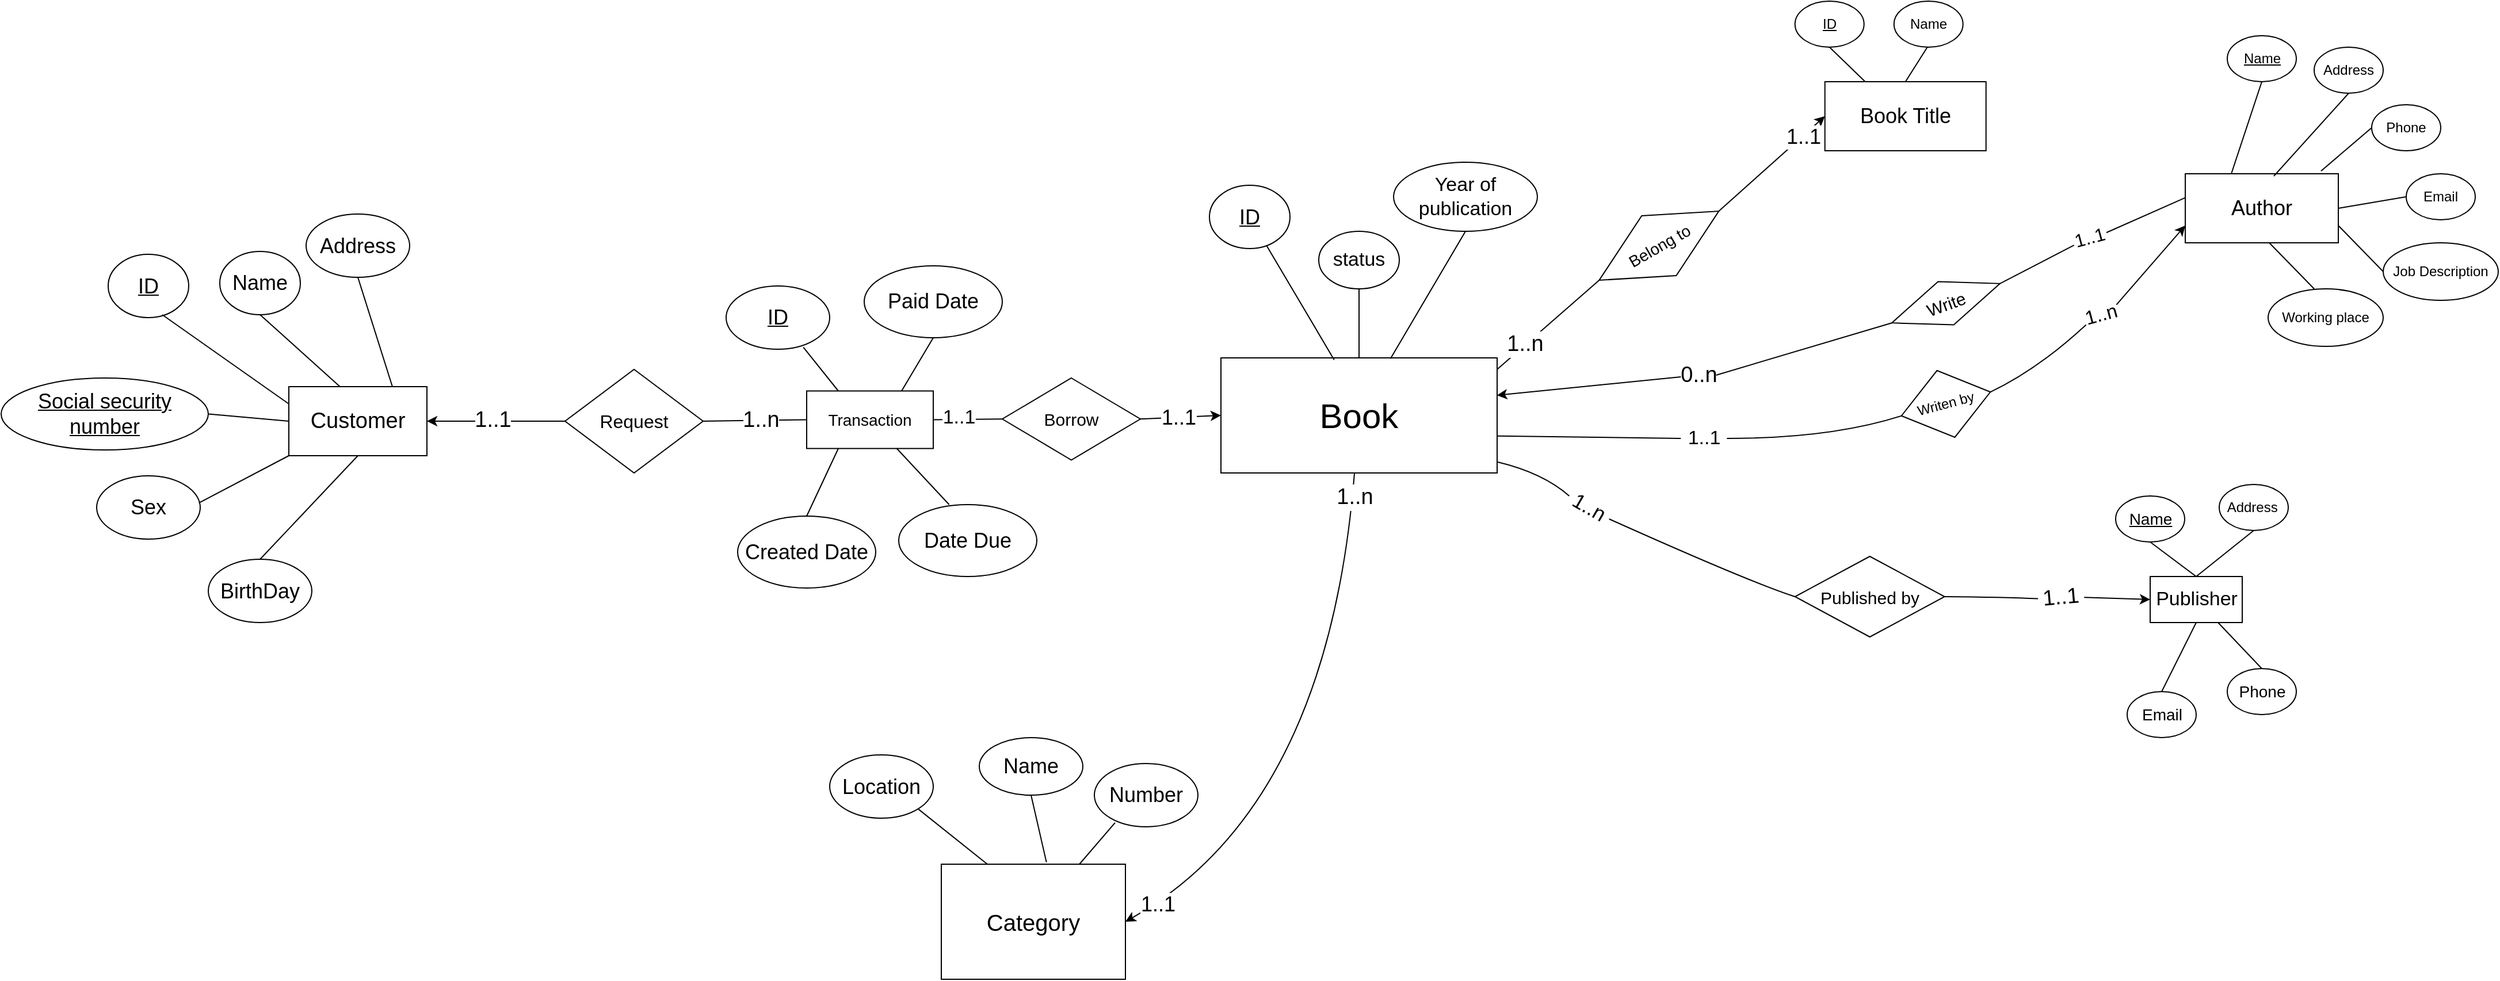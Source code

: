 <mxfile version="14.1.9" type="device"><diagram id="C5RBs43oDa-KdzZeNtuy" name="Page-1"><mxGraphModel dx="4108" dy="1594" grid="1" gridSize="10" guides="1" tooltips="1" connect="1" arrows="1" fold="1" page="1" pageScale="1" pageWidth="827" pageHeight="1169" math="0" shadow="0"><root><mxCell id="WIyWlLk6GJQsqaUBKTNV-0"/><mxCell id="WIyWlLk6GJQsqaUBKTNV-1" parent="WIyWlLk6GJQsqaUBKTNV-0"/><mxCell id="HfbuKnK2smlWIwsCE7_M-241" style="edgeStyle=none;curved=1;orthogonalLoop=1;jettySize=auto;html=1;entryX=1;entryY=0.5;entryDx=0;entryDy=0;strokeColor=#000000;strokeWidth=1;" edge="1" parent="WIyWlLk6GJQsqaUBKTNV-1" source="HfbuKnK2smlWIwsCE7_M-0" target="HfbuKnK2smlWIwsCE7_M-230"><mxGeometry relative="1" as="geometry"><Array as="points"><mxPoint x="43" y="830"/></Array></mxGeometry></mxCell><mxCell id="HfbuKnK2smlWIwsCE7_M-242" value="&lt;font style=&quot;font-size: 19px&quot;&gt;1..n&lt;/font&gt;" style="edgeLabel;html=1;align=center;verticalAlign=middle;resizable=0;points=[];" vertex="1" connectable="0" parent="HfbuKnK2smlWIwsCE7_M-241"><mxGeometry x="-0.916" y="1" relative="1" as="geometry"><mxPoint as="offset"/></mxGeometry></mxCell><mxCell id="HfbuKnK2smlWIwsCE7_M-244" value="&lt;font style=&quot;font-size: 18px&quot;&gt;1..1&lt;/font&gt;" style="edgeLabel;html=1;align=center;verticalAlign=middle;resizable=0;points=[];" vertex="1" connectable="0" parent="HfbuKnK2smlWIwsCE7_M-241"><mxGeometry x="0.871" y="1" relative="1" as="geometry"><mxPoint as="offset"/></mxGeometry></mxCell><mxCell id="HfbuKnK2smlWIwsCE7_M-0" value="&lt;font style=&quot;font-size: 30px&quot;&gt;Book&lt;/font&gt;" style="rounded=0;whiteSpace=wrap;html=1;" vertex="1" parent="WIyWlLk6GJQsqaUBKTNV-1"><mxGeometry x="-50" y="440" width="240" height="100" as="geometry"/></mxCell><mxCell id="HfbuKnK2smlWIwsCE7_M-1" value="&lt;u&gt;&lt;font style=&quot;font-size: 18px&quot;&gt;ID&lt;/font&gt;&lt;/u&gt;" style="ellipse;whiteSpace=wrap;html=1;" vertex="1" parent="WIyWlLk6GJQsqaUBKTNV-1"><mxGeometry x="-60" y="290" width="70" height="55" as="geometry"/></mxCell><mxCell id="HfbuKnK2smlWIwsCE7_M-2" value="&lt;font style=&quot;font-size: 17px&quot;&gt;status&lt;/font&gt;" style="ellipse;whiteSpace=wrap;html=1;" vertex="1" parent="WIyWlLk6GJQsqaUBKTNV-1"><mxGeometry x="35" y="330" width="70" height="50" as="geometry"/></mxCell><mxCell id="HfbuKnK2smlWIwsCE7_M-3" value="&lt;font style=&quot;font-size: 17px&quot;&gt;Year of publication&lt;/font&gt;" style="ellipse;whiteSpace=wrap;html=1;" vertex="1" parent="WIyWlLk6GJQsqaUBKTNV-1"><mxGeometry x="100" y="270" width="125" height="60" as="geometry"/></mxCell><mxCell id="HfbuKnK2smlWIwsCE7_M-8" value="" style="endArrow=none;html=1;strokeColor=#000000;entryX=0.5;entryY=1;entryDx=0;entryDy=0;exitX=0.5;exitY=0;exitDx=0;exitDy=0;" edge="1" parent="WIyWlLk6GJQsqaUBKTNV-1" source="HfbuKnK2smlWIwsCE7_M-0" target="HfbuKnK2smlWIwsCE7_M-2"><mxGeometry width="50" height="50" relative="1" as="geometry"><mxPoint x="320" y="330" as="sourcePoint"/><mxPoint x="370" y="280" as="targetPoint"/></mxGeometry></mxCell><mxCell id="HfbuKnK2smlWIwsCE7_M-10" value="" style="endArrow=none;html=1;strokeColor=#000000;entryX=0.5;entryY=1;entryDx=0;entryDy=0;exitX=0.614;exitY=0.006;exitDx=0;exitDy=0;exitPerimeter=0;" edge="1" parent="WIyWlLk6GJQsqaUBKTNV-1" source="HfbuKnK2smlWIwsCE7_M-0" target="HfbuKnK2smlWIwsCE7_M-3"><mxGeometry width="50" height="50" relative="1" as="geometry"><mxPoint x="350" y="340" as="sourcePoint"/><mxPoint x="400.0" y="300" as="targetPoint"/></mxGeometry></mxCell><mxCell id="HfbuKnK2smlWIwsCE7_M-11" value="&lt;font style=&quot;font-size: 18px&quot;&gt;Author&lt;/font&gt;" style="rounded=0;whiteSpace=wrap;html=1;" vertex="1" parent="WIyWlLk6GJQsqaUBKTNV-1"><mxGeometry x="788" y="280" width="133" height="60" as="geometry"/></mxCell><mxCell id="HfbuKnK2smlWIwsCE7_M-12" value="&lt;font style=&quot;font-size: 17px&quot;&gt;Publisher&lt;/font&gt;" style="rounded=0;whiteSpace=wrap;html=1;" vertex="1" parent="WIyWlLk6GJQsqaUBKTNV-1"><mxGeometry x="757.5" y="630" width="80" height="40" as="geometry"/></mxCell><mxCell id="HfbuKnK2smlWIwsCE7_M-14" value="&lt;u&gt;Name&lt;/u&gt;" style="ellipse;whiteSpace=wrap;html=1;" vertex="1" parent="WIyWlLk6GJQsqaUBKTNV-1"><mxGeometry x="824.5" y="160" width="60" height="40" as="geometry"/></mxCell><mxCell id="HfbuKnK2smlWIwsCE7_M-17" value="" style="endArrow=none;html=1;strokeColor=#000000;entryX=0.5;entryY=1;entryDx=0;entryDy=0;" edge="1" parent="WIyWlLk6GJQsqaUBKTNV-1" target="HfbuKnK2smlWIwsCE7_M-14"><mxGeometry width="50" height="50" relative="1" as="geometry"><mxPoint x="828" y="280" as="sourcePoint"/><mxPoint x="878" y="230" as="targetPoint"/></mxGeometry></mxCell><mxCell id="HfbuKnK2smlWIwsCE7_M-18" value="" style="endArrow=none;html=1;strokeColor=#000000;entryX=0.5;entryY=1;entryDx=0;entryDy=0;exitX=0.579;exitY=0.033;exitDx=0;exitDy=0;exitPerimeter=0;" edge="1" parent="WIyWlLk6GJQsqaUBKTNV-1" source="HfbuKnK2smlWIwsCE7_M-11" target="HfbuKnK2smlWIwsCE7_M-146"><mxGeometry width="50" height="50" relative="1" as="geometry"><mxPoint x="828" y="280" as="sourcePoint"/><mxPoint x="891" y="230" as="targetPoint"/></mxGeometry></mxCell><mxCell id="HfbuKnK2smlWIwsCE7_M-25" value="Writen by" style="rhombus;whiteSpace=wrap;html=1;rotation=-15;" vertex="1" parent="WIyWlLk6GJQsqaUBKTNV-1"><mxGeometry x="540" y="450" width="80" height="60" as="geometry"/></mxCell><mxCell id="HfbuKnK2smlWIwsCE7_M-28" value="" style="endArrow=none;html=1;strokeColor=#000000;entryX=0;entryY=0.5;entryDx=0;entryDy=0;curved=1;exitX=1;exitY=0.5;exitDx=0;exitDy=0;" edge="1" parent="WIyWlLk6GJQsqaUBKTNV-1" source="HfbuKnK2smlWIwsCE7_M-23" target="HfbuKnK2smlWIwsCE7_M-25"><mxGeometry width="50" height="50" relative="1" as="geometry"><mxPoint x="420" y="555" as="sourcePoint"/><mxPoint x="550" y="510" as="targetPoint"/><Array as="points"><mxPoint x="480" y="510"/></Array></mxGeometry></mxCell><mxCell id="HfbuKnK2smlWIwsCE7_M-30" value="&lt;font style=&quot;font-size: 15px&quot;&gt;Published by&lt;/font&gt;" style="rhombus;whiteSpace=wrap;html=1;" vertex="1" parent="WIyWlLk6GJQsqaUBKTNV-1"><mxGeometry x="448.85" y="612.5" width="130" height="70" as="geometry"/></mxCell><mxCell id="HfbuKnK2smlWIwsCE7_M-33" value="" style="endArrow=none;html=1;strokeColor=#000000;entryX=0;entryY=0.5;entryDx=0;entryDy=0;curved=1;exitX=1;exitY=0.5;exitDx=0;exitDy=0;" edge="1" parent="WIyWlLk6GJQsqaUBKTNV-1" source="HfbuKnK2smlWIwsCE7_M-34" target="HfbuKnK2smlWIwsCE7_M-30"><mxGeometry width="50" height="50" relative="1" as="geometry"><mxPoint x="430" y="598.2" as="sourcePoint"/><mxPoint x="510" y="593.2" as="targetPoint"/><Array as="points"><mxPoint x="410" y="635"/></Array></mxGeometry></mxCell><mxCell id="HfbuKnK2smlWIwsCE7_M-36" value="&lt;font style=&quot;font-size: 18px&quot;&gt;Book Title&lt;/font&gt;" style="rounded=0;whiteSpace=wrap;html=1;" vertex="1" parent="WIyWlLk6GJQsqaUBKTNV-1"><mxGeometry x="474.85" y="200" width="140" height="60" as="geometry"/></mxCell><mxCell id="HfbuKnK2smlWIwsCE7_M-37" value="&lt;u&gt;&lt;font style=&quot;font-size: 14px&quot;&gt;Name&lt;/font&gt;&lt;/u&gt;" style="ellipse;whiteSpace=wrap;html=1;" vertex="1" parent="WIyWlLk6GJQsqaUBKTNV-1"><mxGeometry x="727.5" y="560" width="60" height="40" as="geometry"/></mxCell><mxCell id="HfbuKnK2smlWIwsCE7_M-38" value="Address&amp;nbsp;" style="ellipse;whiteSpace=wrap;html=1;" vertex="1" parent="WIyWlLk6GJQsqaUBKTNV-1"><mxGeometry x="817.5" y="550" width="60" height="40" as="geometry"/></mxCell><mxCell id="HfbuKnK2smlWIwsCE7_M-39" value="&lt;font style=&quot;font-size: 14px&quot;&gt;Email&lt;/font&gt;" style="ellipse;whiteSpace=wrap;html=1;" vertex="1" parent="WIyWlLk6GJQsqaUBKTNV-1"><mxGeometry x="737.5" y="730" width="60" height="40" as="geometry"/></mxCell><mxCell id="HfbuKnK2smlWIwsCE7_M-40" value="&lt;font style=&quot;font-size: 14px&quot;&gt;Phone&lt;/font&gt;" style="ellipse;whiteSpace=wrap;html=1;" vertex="1" parent="WIyWlLk6GJQsqaUBKTNV-1"><mxGeometry x="824.5" y="710" width="60" height="40" as="geometry"/></mxCell><mxCell id="HfbuKnK2smlWIwsCE7_M-41" value="" style="endArrow=none;html=1;strokeColor=#000000;exitX=0.5;exitY=0;exitDx=0;exitDy=0;entryX=0.5;entryY=1;entryDx=0;entryDy=0;" edge="1" parent="WIyWlLk6GJQsqaUBKTNV-1" source="HfbuKnK2smlWIwsCE7_M-12" target="HfbuKnK2smlWIwsCE7_M-37"><mxGeometry width="50" height="50" relative="1" as="geometry"><mxPoint x="657.5" y="650" as="sourcePoint"/><mxPoint x="707.5" y="600" as="targetPoint"/></mxGeometry></mxCell><mxCell id="HfbuKnK2smlWIwsCE7_M-42" value="" style="endArrow=none;html=1;strokeColor=#000000;exitX=0.5;exitY=0;exitDx=0;exitDy=0;entryX=0.5;entryY=1;entryDx=0;entryDy=0;" edge="1" parent="WIyWlLk6GJQsqaUBKTNV-1" source="HfbuKnK2smlWIwsCE7_M-12" target="HfbuKnK2smlWIwsCE7_M-38"><mxGeometry width="50" height="50" relative="1" as="geometry"><mxPoint x="767.5" y="620" as="sourcePoint"/><mxPoint x="787.5" y="590" as="targetPoint"/></mxGeometry></mxCell><mxCell id="HfbuKnK2smlWIwsCE7_M-43" value="" style="endArrow=none;html=1;strokeColor=#000000;exitX=0.5;exitY=1;exitDx=0;exitDy=0;entryX=0.5;entryY=0;entryDx=0;entryDy=0;" edge="1" parent="WIyWlLk6GJQsqaUBKTNV-1" source="HfbuKnK2smlWIwsCE7_M-12" target="HfbuKnK2smlWIwsCE7_M-39"><mxGeometry width="50" height="50" relative="1" as="geometry"><mxPoint x="767.5" y="715" as="sourcePoint"/><mxPoint x="707.5" y="690" as="targetPoint"/></mxGeometry></mxCell><mxCell id="HfbuKnK2smlWIwsCE7_M-44" value="" style="endArrow=none;html=1;strokeColor=#000000;entryX=0.5;entryY=0;entryDx=0;entryDy=0;" edge="1" parent="WIyWlLk6GJQsqaUBKTNV-1" source="HfbuKnK2smlWIwsCE7_M-12" target="HfbuKnK2smlWIwsCE7_M-40"><mxGeometry width="50" height="50" relative="1" as="geometry"><mxPoint x="777.5" y="675" as="sourcePoint"/><mxPoint x="717.5" y="700" as="targetPoint"/></mxGeometry></mxCell><mxCell id="HfbuKnK2smlWIwsCE7_M-45" value="&lt;font style=&quot;font-size: 15px&quot;&gt;Write&lt;/font&gt;" style="rhombus;whiteSpace=wrap;html=1;rotation=-20;" vertex="1" parent="WIyWlLk6GJQsqaUBKTNV-1"><mxGeometry x="530" y="372.5" width="100" height="40" as="geometry"/></mxCell><mxCell id="HfbuKnK2smlWIwsCE7_M-23" value="&lt;font style=&quot;font-size: 17px&quot;&gt;1..1&lt;/font&gt;" style="text;html=1;strokeColor=none;fillColor=none;align=center;verticalAlign=middle;whiteSpace=wrap;rounded=0;" vertex="1" parent="WIyWlLk6GJQsqaUBKTNV-1"><mxGeometry x="349.67" y="500" width="40" height="20" as="geometry"/></mxCell><mxCell id="HfbuKnK2smlWIwsCE7_M-195" style="edgeStyle=none;rounded=0;orthogonalLoop=1;jettySize=auto;html=1;exitX=1;exitY=0.25;exitDx=0;exitDy=0;entryX=0;entryY=0.75;entryDx=0;entryDy=0;strokeColor=#000000;strokeWidth=1;" edge="1" parent="WIyWlLk6GJQsqaUBKTNV-1" source="HfbuKnK2smlWIwsCE7_M-21" target="HfbuKnK2smlWIwsCE7_M-11"><mxGeometry relative="1" as="geometry"/></mxCell><mxCell id="HfbuKnK2smlWIwsCE7_M-21" value="&lt;font style=&quot;font-size: 17px&quot;&gt;1..n&lt;/font&gt;" style="text;html=1;strokeColor=none;fillColor=none;align=center;verticalAlign=middle;whiteSpace=wrap;rounded=0;rotation=-15;" vertex="1" parent="WIyWlLk6GJQsqaUBKTNV-1"><mxGeometry x="700" y="392.5" width="30" height="20" as="geometry"/></mxCell><mxCell id="HfbuKnK2smlWIwsCE7_M-54" value="" style="endArrow=none;html=1;strokeColor=#000000;entryX=0;entryY=0.75;entryDx=0;entryDy=0;curved=1;exitX=1;exitY=0.5;exitDx=0;exitDy=0;" edge="1" parent="WIyWlLk6GJQsqaUBKTNV-1" source="HfbuKnK2smlWIwsCE7_M-25" target="HfbuKnK2smlWIwsCE7_M-21"><mxGeometry width="50" height="50" relative="1" as="geometry"><mxPoint x="630" y="450" as="sourcePoint"/><mxPoint x="717" y="370" as="targetPoint"/><Array as="points"><mxPoint x="660" y="450"/></Array></mxGeometry></mxCell><mxCell id="HfbuKnK2smlWIwsCE7_M-194" style="edgeStyle=none;rounded=0;orthogonalLoop=1;jettySize=auto;html=1;entryX=0.999;entryY=0.325;entryDx=0;entryDy=0;entryPerimeter=0;strokeColor=#000000;strokeWidth=1;" edge="1" parent="WIyWlLk6GJQsqaUBKTNV-1" source="HfbuKnK2smlWIwsCE7_M-48" target="HfbuKnK2smlWIwsCE7_M-0"><mxGeometry relative="1" as="geometry"/></mxCell><mxCell id="HfbuKnK2smlWIwsCE7_M-48" value="&lt;font style=&quot;font-size: 19px&quot;&gt;0..n&lt;/font&gt;" style="text;html=1;strokeColor=none;fillColor=none;align=center;verticalAlign=middle;whiteSpace=wrap;rounded=0;rotation=0;" vertex="1" parent="WIyWlLk6GJQsqaUBKTNV-1"><mxGeometry x="349.67" y="450" width="30.67" height="10" as="geometry"/></mxCell><mxCell id="HfbuKnK2smlWIwsCE7_M-57" value="" style="endArrow=none;html=1;strokeColor=#000000;entryX=0;entryY=0.5;entryDx=0;entryDy=0;curved=1;exitX=1;exitY=0.5;exitDx=0;exitDy=0;" edge="1" parent="WIyWlLk6GJQsqaUBKTNV-1" source="HfbuKnK2smlWIwsCE7_M-48" target="HfbuKnK2smlWIwsCE7_M-45"><mxGeometry width="50" height="50" relative="1" as="geometry"><mxPoint x="350" y="460" as="sourcePoint"/><mxPoint x="529.96" y="420" as="targetPoint"/><Array as="points"/></mxGeometry></mxCell><mxCell id="HfbuKnK2smlWIwsCE7_M-34" value="&lt;font style=&quot;font-size: 18px&quot;&gt;1..n&lt;/font&gt;" style="text;html=1;strokeColor=none;fillColor=none;align=center;verticalAlign=middle;whiteSpace=wrap;rounded=0;rotation=30;" vertex="1" parent="WIyWlLk6GJQsqaUBKTNV-1"><mxGeometry x="250" y="560" width="40" height="20" as="geometry"/></mxCell><mxCell id="HfbuKnK2smlWIwsCE7_M-58" value="" style="endArrow=none;html=1;strokeColor=#000000;entryX=0;entryY=0.5;entryDx=0;entryDy=0;curved=1;exitX=1.002;exitY=0.905;exitDx=0;exitDy=0;exitPerimeter=0;" edge="1" parent="WIyWlLk6GJQsqaUBKTNV-1" source="HfbuKnK2smlWIwsCE7_M-0" target="HfbuKnK2smlWIwsCE7_M-34"><mxGeometry width="50" height="50" relative="1" as="geometry"><mxPoint x="310" y="410" as="sourcePoint"/><mxPoint x="550" y="435" as="targetPoint"/><Array as="points"><mxPoint x="230" y="540"/></Array></mxGeometry></mxCell><mxCell id="HfbuKnK2smlWIwsCE7_M-62" value="&lt;u&gt;ID&lt;/u&gt;" style="ellipse;whiteSpace=wrap;html=1;" vertex="1" parent="WIyWlLk6GJQsqaUBKTNV-1"><mxGeometry x="448.85" y="130" width="60" height="40" as="geometry"/></mxCell><mxCell id="HfbuKnK2smlWIwsCE7_M-63" value="" style="endArrow=none;html=1;strokeColor=#000000;entryX=0.5;entryY=1;entryDx=0;entryDy=0;exitX=0.25;exitY=0;exitDx=0;exitDy=0;" edge="1" parent="WIyWlLk6GJQsqaUBKTNV-1" source="HfbuKnK2smlWIwsCE7_M-36" target="HfbuKnK2smlWIwsCE7_M-62"><mxGeometry width="50" height="50" relative="1" as="geometry"><mxPoint x="511.85" y="201" as="sourcePoint"/><mxPoint x="504.85" y="220" as="targetPoint"/></mxGeometry></mxCell><mxCell id="HfbuKnK2smlWIwsCE7_M-64" value="Name" style="ellipse;whiteSpace=wrap;html=1;" vertex="1" parent="WIyWlLk6GJQsqaUBKTNV-1"><mxGeometry x="534.85" y="130" width="60" height="40" as="geometry"/></mxCell><mxCell id="HfbuKnK2smlWIwsCE7_M-65" value="" style="endArrow=none;html=1;strokeColor=#000000;entryX=0.5;entryY=1;entryDx=0;entryDy=0;exitX=0.5;exitY=0;exitDx=0;exitDy=0;" edge="1" parent="WIyWlLk6GJQsqaUBKTNV-1" source="HfbuKnK2smlWIwsCE7_M-36"><mxGeometry width="50" height="50" relative="1" as="geometry"><mxPoint x="584.85" y="200" as="sourcePoint"/><mxPoint x="563.85" y="170" as="targetPoint"/></mxGeometry></mxCell><mxCell id="HfbuKnK2smlWIwsCE7_M-110" value="" style="endArrow=none;html=1;strokeColor=#000000;exitX=0.41;exitY=0.017;exitDx=0;exitDy=0;exitPerimeter=0;" edge="1" parent="WIyWlLk6GJQsqaUBKTNV-1" source="HfbuKnK2smlWIwsCE7_M-0" target="HfbuKnK2smlWIwsCE7_M-1"><mxGeometry width="50" height="50" relative="1" as="geometry"><mxPoint x="-20" y="440" as="sourcePoint"/><mxPoint x="-125" y="400" as="targetPoint"/></mxGeometry></mxCell><mxCell id="HfbuKnK2smlWIwsCE7_M-123" style="rounded=1;orthogonalLoop=1;jettySize=auto;html=1;entryX=0;entryY=0.5;entryDx=0;entryDy=0;strokeColor=#000000;" edge="1" parent="WIyWlLk6GJQsqaUBKTNV-1" source="HfbuKnK2smlWIwsCE7_M-35" target="HfbuKnK2smlWIwsCE7_M-12"><mxGeometry relative="1" as="geometry"/></mxCell><mxCell id="HfbuKnK2smlWIwsCE7_M-35" value="&lt;font style=&quot;font-size: 19px&quot;&gt;1..1&lt;/font&gt;" style="text;html=1;strokeColor=none;fillColor=none;align=center;verticalAlign=middle;whiteSpace=wrap;rounded=0;rotation=-5;" vertex="1" parent="WIyWlLk6GJQsqaUBKTNV-1"><mxGeometry x="660" y="637.5" width="40" height="20" as="geometry"/></mxCell><mxCell id="HfbuKnK2smlWIwsCE7_M-111" value="" style="endArrow=none;html=1;strokeColor=#000000;entryX=0;entryY=0.5;entryDx=0;entryDy=0;curved=1;exitX=1;exitY=0.5;exitDx=0;exitDy=0;" edge="1" parent="WIyWlLk6GJQsqaUBKTNV-1" source="HfbuKnK2smlWIwsCE7_M-30" target="HfbuKnK2smlWIwsCE7_M-35"><mxGeometry width="50" height="50" relative="1" as="geometry"><mxPoint x="580" y="650" as="sourcePoint"/><mxPoint x="717" y="595" as="targetPoint"/><Array as="points"><mxPoint x="630" y="648"/></Array></mxGeometry></mxCell><mxCell id="HfbuKnK2smlWIwsCE7_M-47" value="&lt;font style=&quot;font-size: 16px&quot;&gt;1..1&lt;/font&gt;" style="text;html=1;strokeColor=none;fillColor=none;align=center;verticalAlign=middle;whiteSpace=wrap;rounded=0;rotation=-15;" vertex="1" parent="WIyWlLk6GJQsqaUBKTNV-1"><mxGeometry x="690" y="325" width="30" height="20" as="geometry"/></mxCell><mxCell id="HfbuKnK2smlWIwsCE7_M-118" value="" style="endArrow=none;html=1;strokeColor=#000000;curved=1;exitX=1;exitY=0.5;exitDx=0;exitDy=0;" edge="1" parent="WIyWlLk6GJQsqaUBKTNV-1" source="HfbuKnK2smlWIwsCE7_M-45" target="HfbuKnK2smlWIwsCE7_M-47"><mxGeometry width="50" height="50" relative="1" as="geometry"><mxPoint x="620" y="380" as="sourcePoint"/><mxPoint x="710" y="370" as="targetPoint"/><Array as="points"/></mxGeometry></mxCell><mxCell id="HfbuKnK2smlWIwsCE7_M-143" style="edgeStyle=none;rounded=0;orthogonalLoop=1;jettySize=auto;html=1;entryX=0;entryY=0.5;entryDx=0;entryDy=0;strokeColor=#000000;strokeWidth=1;exitX=1;exitY=0.5;exitDx=0;exitDy=0;" edge="1" parent="WIyWlLk6GJQsqaUBKTNV-1" source="HfbuKnK2smlWIwsCE7_M-137" target="HfbuKnK2smlWIwsCE7_M-36"><mxGeometry relative="1" as="geometry"/></mxCell><mxCell id="HfbuKnK2smlWIwsCE7_M-144" value="&lt;font style=&quot;font-size: 18px&quot;&gt;1..1&lt;/font&gt;" style="edgeLabel;html=1;align=center;verticalAlign=middle;resizable=0;points=[];" vertex="1" connectable="0" parent="HfbuKnK2smlWIwsCE7_M-143"><mxGeometry x="0.572" relative="1" as="geometry"><mxPoint as="offset"/></mxGeometry></mxCell><mxCell id="HfbuKnK2smlWIwsCE7_M-137" value="&lt;font style=&quot;font-size: 14px&quot;&gt;Belong to&lt;/font&gt;" style="rhombus;whiteSpace=wrap;html=1;strokeWidth=1;rotation=-30;" vertex="1" parent="WIyWlLk6GJQsqaUBKTNV-1"><mxGeometry x="270.67" y="312.5" width="120" height="60" as="geometry"/></mxCell><mxCell id="HfbuKnK2smlWIwsCE7_M-141" value="" style="endArrow=none;html=1;strokeColor=#000000;strokeWidth=1;entryX=0;entryY=0.5;entryDx=0;entryDy=0;" edge="1" parent="WIyWlLk6GJQsqaUBKTNV-1" target="HfbuKnK2smlWIwsCE7_M-137"><mxGeometry width="50" height="50" relative="1" as="geometry"><mxPoint x="190" y="450" as="sourcePoint"/><mxPoint x="240" y="400" as="targetPoint"/></mxGeometry></mxCell><mxCell id="HfbuKnK2smlWIwsCE7_M-145" value="&lt;font style=&quot;font-size: 19px&quot;&gt;1..n&lt;/font&gt;" style="edgeLabel;html=1;align=center;verticalAlign=middle;resizable=0;points=[];" vertex="1" connectable="0" parent="HfbuKnK2smlWIwsCE7_M-141"><mxGeometry x="-0.455" y="1" relative="1" as="geometry"><mxPoint as="offset"/></mxGeometry></mxCell><mxCell id="HfbuKnK2smlWIwsCE7_M-146" value="Address" style="ellipse;whiteSpace=wrap;html=1;" vertex="1" parent="WIyWlLk6GJQsqaUBKTNV-1"><mxGeometry x="900" y="170" width="60" height="40" as="geometry"/></mxCell><mxCell id="HfbuKnK2smlWIwsCE7_M-147" value="Phone" style="ellipse;whiteSpace=wrap;html=1;" vertex="1" parent="WIyWlLk6GJQsqaUBKTNV-1"><mxGeometry x="950" y="220" width="60" height="40" as="geometry"/></mxCell><mxCell id="HfbuKnK2smlWIwsCE7_M-150" value="Email" style="ellipse;whiteSpace=wrap;html=1;" vertex="1" parent="WIyWlLk6GJQsqaUBKTNV-1"><mxGeometry x="980" y="280" width="60" height="40" as="geometry"/></mxCell><mxCell id="HfbuKnK2smlWIwsCE7_M-151" value="Job Description" style="ellipse;whiteSpace=wrap;html=1;" vertex="1" parent="WIyWlLk6GJQsqaUBKTNV-1"><mxGeometry x="960" y="340" width="100" height="50" as="geometry"/></mxCell><mxCell id="HfbuKnK2smlWIwsCE7_M-152" value="Working place" style="ellipse;whiteSpace=wrap;html=1;" vertex="1" parent="WIyWlLk6GJQsqaUBKTNV-1"><mxGeometry x="860" y="380" width="100" height="50" as="geometry"/></mxCell><mxCell id="HfbuKnK2smlWIwsCE7_M-153" value="" style="endArrow=none;html=1;strokeColor=#000000;entryX=0;entryY=0.5;entryDx=0;entryDy=0;exitX=0.887;exitY=-0.04;exitDx=0;exitDy=0;exitPerimeter=0;" edge="1" parent="WIyWlLk6GJQsqaUBKTNV-1" source="HfbuKnK2smlWIwsCE7_M-11" target="HfbuKnK2smlWIwsCE7_M-147"><mxGeometry width="50" height="50" relative="1" as="geometry"><mxPoint x="895.007" y="285" as="sourcePoint"/><mxPoint x="941" y="243.02" as="targetPoint"/></mxGeometry></mxCell><mxCell id="HfbuKnK2smlWIwsCE7_M-157" value="" style="endArrow=none;html=1;strokeColor=#000000;entryX=0;entryY=0.5;entryDx=0;entryDy=0;exitX=1;exitY=0.5;exitDx=0;exitDy=0;" edge="1" parent="WIyWlLk6GJQsqaUBKTNV-1" source="HfbuKnK2smlWIwsCE7_M-11" target="HfbuKnK2smlWIwsCE7_M-150"><mxGeometry width="50" height="50" relative="1" as="geometry"><mxPoint x="915.971" y="287.6" as="sourcePoint"/><mxPoint x="960" y="250" as="targetPoint"/></mxGeometry></mxCell><mxCell id="HfbuKnK2smlWIwsCE7_M-158" value="" style="endArrow=none;html=1;strokeColor=#000000;entryX=0;entryY=0.5;entryDx=0;entryDy=0;exitX=1;exitY=0.75;exitDx=0;exitDy=0;" edge="1" parent="WIyWlLk6GJQsqaUBKTNV-1" source="HfbuKnK2smlWIwsCE7_M-11" target="HfbuKnK2smlWIwsCE7_M-151"><mxGeometry width="50" height="50" relative="1" as="geometry"><mxPoint x="931" y="320" as="sourcePoint"/><mxPoint x="990" y="310" as="targetPoint"/></mxGeometry></mxCell><mxCell id="HfbuKnK2smlWIwsCE7_M-159" value="" style="endArrow=none;html=1;strokeColor=#000000;entryX=0;entryY=0.5;entryDx=0;entryDy=0;exitX=1;exitY=0.75;exitDx=0;exitDy=0;" edge="1" parent="WIyWlLk6GJQsqaUBKTNV-1"><mxGeometry width="50" height="50" relative="1" as="geometry"><mxPoint x="861" y="340" as="sourcePoint"/><mxPoint x="900" y="380" as="targetPoint"/></mxGeometry></mxCell><mxCell id="HfbuKnK2smlWIwsCE7_M-161" value="&lt;font style=&quot;font-size: 19px&quot;&gt;Customer&lt;/font&gt;" style="rounded=0;whiteSpace=wrap;html=1;strokeWidth=1;" vertex="1" parent="WIyWlLk6GJQsqaUBKTNV-1"><mxGeometry x="-860" y="465" width="120" height="60" as="geometry"/></mxCell><mxCell id="HfbuKnK2smlWIwsCE7_M-162" value="&lt;u&gt;&lt;font style=&quot;font-size: 18px&quot;&gt;ID&lt;/font&gt;&lt;/u&gt;" style="ellipse;whiteSpace=wrap;html=1;" vertex="1" parent="WIyWlLk6GJQsqaUBKTNV-1"><mxGeometry x="-1017" y="350" width="70" height="55" as="geometry"/></mxCell><mxCell id="HfbuKnK2smlWIwsCE7_M-163" value="&lt;font style=&quot;font-size: 18px&quot;&gt;&lt;u&gt;Social security number&lt;/u&gt;&lt;/font&gt;" style="ellipse;whiteSpace=wrap;html=1;" vertex="1" parent="WIyWlLk6GJQsqaUBKTNV-1"><mxGeometry x="-1110" y="457.5" width="180" height="62.5" as="geometry"/></mxCell><mxCell id="HfbuKnK2smlWIwsCE7_M-164" value="&lt;font style=&quot;font-size: 18px&quot;&gt;Name&lt;/font&gt;" style="ellipse;whiteSpace=wrap;html=1;" vertex="1" parent="WIyWlLk6GJQsqaUBKTNV-1"><mxGeometry x="-920" y="347.5" width="70" height="55" as="geometry"/></mxCell><mxCell id="HfbuKnK2smlWIwsCE7_M-165" value="&lt;font style=&quot;font-size: 18px&quot;&gt;Address&lt;/font&gt;" style="ellipse;whiteSpace=wrap;html=1;" vertex="1" parent="WIyWlLk6GJQsqaUBKTNV-1"><mxGeometry x="-845" y="315" width="90" height="55" as="geometry"/></mxCell><mxCell id="HfbuKnK2smlWIwsCE7_M-166" value="&lt;font style=&quot;font-size: 18px&quot;&gt;Sex&lt;/font&gt;" style="ellipse;whiteSpace=wrap;html=1;" vertex="1" parent="WIyWlLk6GJQsqaUBKTNV-1"><mxGeometry x="-1027" y="542.5" width="90" height="55" as="geometry"/></mxCell><mxCell id="HfbuKnK2smlWIwsCE7_M-167" value="&lt;font size=&quot;4&quot;&gt;BirthDay&lt;/font&gt;" style="ellipse;whiteSpace=wrap;html=1;" vertex="1" parent="WIyWlLk6GJQsqaUBKTNV-1"><mxGeometry x="-930" y="615" width="90" height="55" as="geometry"/></mxCell><mxCell id="HfbuKnK2smlWIwsCE7_M-168" value="" style="endArrow=none;html=1;strokeColor=#000000;strokeWidth=1;entryX=0.5;entryY=1;entryDx=0;entryDy=0;exitX=0.75;exitY=0;exitDx=0;exitDy=0;" edge="1" parent="WIyWlLk6GJQsqaUBKTNV-1" source="HfbuKnK2smlWIwsCE7_M-161" target="HfbuKnK2smlWIwsCE7_M-165"><mxGeometry width="50" height="50" relative="1" as="geometry"><mxPoint x="-770" y="410" as="sourcePoint"/><mxPoint x="-720" y="360" as="targetPoint"/></mxGeometry></mxCell><mxCell id="HfbuKnK2smlWIwsCE7_M-170" value="" style="endArrow=none;html=1;strokeColor=#000000;strokeWidth=1;exitX=0.369;exitY=-0.003;exitDx=0;exitDy=0;entryX=0.5;entryY=1;entryDx=0;entryDy=0;exitPerimeter=0;" edge="1" parent="WIyWlLk6GJQsqaUBKTNV-1" source="HfbuKnK2smlWIwsCE7_M-161" target="HfbuKnK2smlWIwsCE7_M-164"><mxGeometry width="50" height="50" relative="1" as="geometry"><mxPoint x="-860" y="462.5" as="sourcePoint"/><mxPoint x="-915" y="390" as="targetPoint"/></mxGeometry></mxCell><mxCell id="HfbuKnK2smlWIwsCE7_M-171" value="" style="endArrow=none;html=1;strokeColor=#000000;strokeWidth=1;exitX=0;exitY=0.25;exitDx=0;exitDy=0;entryX=0.5;entryY=1;entryDx=0;entryDy=0;" edge="1" parent="WIyWlLk6GJQsqaUBKTNV-1" source="HfbuKnK2smlWIwsCE7_M-161"><mxGeometry width="50" height="50" relative="1" as="geometry"><mxPoint x="-870.72" y="487.32" as="sourcePoint"/><mxPoint x="-970" y="402.5" as="targetPoint"/></mxGeometry></mxCell><mxCell id="HfbuKnK2smlWIwsCE7_M-172" value="" style="endArrow=none;html=1;strokeColor=#000000;strokeWidth=1;exitX=0;exitY=0.5;exitDx=0;exitDy=0;entryX=1;entryY=0.5;entryDx=0;entryDy=0;" edge="1" parent="WIyWlLk6GJQsqaUBKTNV-1" source="HfbuKnK2smlWIwsCE7_M-161" target="HfbuKnK2smlWIwsCE7_M-163"><mxGeometry width="50" height="50" relative="1" as="geometry"><mxPoint x="-850" y="490" as="sourcePoint"/><mxPoint x="-960" y="412.5" as="targetPoint"/></mxGeometry></mxCell><mxCell id="HfbuKnK2smlWIwsCE7_M-173" value="" style="endArrow=none;html=1;strokeColor=#000000;strokeWidth=1;exitX=0;exitY=1;exitDx=0;exitDy=0;entryX=0.987;entryY=0.429;entryDx=0;entryDy=0;entryPerimeter=0;" edge="1" parent="WIyWlLk6GJQsqaUBKTNV-1" source="HfbuKnK2smlWIwsCE7_M-161" target="HfbuKnK2smlWIwsCE7_M-166"><mxGeometry width="50" height="50" relative="1" as="geometry"><mxPoint x="-850" y="505" as="sourcePoint"/><mxPoint x="-927.0" y="481.25" as="targetPoint"/></mxGeometry></mxCell><mxCell id="HfbuKnK2smlWIwsCE7_M-174" value="" style="endArrow=none;html=1;strokeColor=#000000;strokeWidth=1;exitX=0.5;exitY=1;exitDx=0;exitDy=0;entryX=0.5;entryY=0;entryDx=0;entryDy=0;" edge="1" parent="WIyWlLk6GJQsqaUBKTNV-1" source="HfbuKnK2smlWIwsCE7_M-161" target="HfbuKnK2smlWIwsCE7_M-167"><mxGeometry width="50" height="50" relative="1" as="geometry"><mxPoint x="-850" y="535" as="sourcePoint"/><mxPoint x="-951.17" y="568.595" as="targetPoint"/></mxGeometry></mxCell><mxCell id="HfbuKnK2smlWIwsCE7_M-178" value="&lt;font style=&quot;font-size: 14px&quot;&gt;Transaction&lt;/font&gt;" style="rounded=0;whiteSpace=wrap;html=1;strokeWidth=1;" vertex="1" parent="WIyWlLk6GJQsqaUBKTNV-1"><mxGeometry x="-410" y="468.75" width="110" height="50" as="geometry"/></mxCell><mxCell id="HfbuKnK2smlWIwsCE7_M-203" style="edgeStyle=none;rounded=0;orthogonalLoop=1;jettySize=auto;html=1;entryX=1;entryY=0.5;entryDx=0;entryDy=0;strokeColor=#000000;strokeWidth=1;" edge="1" parent="WIyWlLk6GJQsqaUBKTNV-1" source="HfbuKnK2smlWIwsCE7_M-180" target="HfbuKnK2smlWIwsCE7_M-161"><mxGeometry relative="1" as="geometry"/></mxCell><mxCell id="HfbuKnK2smlWIwsCE7_M-204" value="&lt;font style=&quot;font-size: 19px&quot;&gt;1..1&lt;/font&gt;" style="edgeLabel;html=1;align=center;verticalAlign=middle;resizable=0;points=[];" vertex="1" connectable="0" parent="HfbuKnK2smlWIwsCE7_M-203"><mxGeometry x="0.234" relative="1" as="geometry"><mxPoint x="10.41" y="-1.01" as="offset"/></mxGeometry></mxCell><mxCell id="HfbuKnK2smlWIwsCE7_M-180" value="&lt;font style=&quot;font-size: 16px&quot;&gt;Request&lt;/font&gt;" style="rhombus;whiteSpace=wrap;html=1;strokeWidth=1;" vertex="1" parent="WIyWlLk6GJQsqaUBKTNV-1"><mxGeometry x="-620" y="450" width="120" height="90" as="geometry"/></mxCell><mxCell id="HfbuKnK2smlWIwsCE7_M-205" style="edgeStyle=none;rounded=0;orthogonalLoop=1;jettySize=auto;html=1;entryX=0;entryY=0.5;entryDx=0;entryDy=0;strokeColor=#000000;strokeWidth=1;exitX=1;exitY=0.5;exitDx=0;exitDy=0;" edge="1" parent="WIyWlLk6GJQsqaUBKTNV-1" source="HfbuKnK2smlWIwsCE7_M-182" target="HfbuKnK2smlWIwsCE7_M-0"><mxGeometry relative="1" as="geometry"/></mxCell><mxCell id="HfbuKnK2smlWIwsCE7_M-206" value="&lt;font style=&quot;font-size: 18px&quot;&gt;1..1&lt;/font&gt;" style="edgeLabel;html=1;align=center;verticalAlign=middle;resizable=0;points=[];" vertex="1" connectable="0" parent="HfbuKnK2smlWIwsCE7_M-205"><mxGeometry x="0.269" y="-2" relative="1" as="geometry"><mxPoint x="-12.18" y="-1.85" as="offset"/></mxGeometry></mxCell><mxCell id="HfbuKnK2smlWIwsCE7_M-182" value="&lt;span style=&quot;font-size: 15px&quot;&gt;Borrow&lt;/span&gt;" style="rhombus;whiteSpace=wrap;html=1;strokeWidth=1;" vertex="1" parent="WIyWlLk6GJQsqaUBKTNV-1"><mxGeometry x="-240" y="457.5" width="120" height="71.25" as="geometry"/></mxCell><mxCell id="HfbuKnK2smlWIwsCE7_M-186" value="" style="endArrow=none;html=1;strokeColor=#000000;strokeWidth=1;exitX=1;exitY=0.5;exitDx=0;exitDy=0;entryX=0;entryY=0.5;entryDx=0;entryDy=0;" edge="1" parent="WIyWlLk6GJQsqaUBKTNV-1" source="HfbuKnK2smlWIwsCE7_M-180" target="HfbuKnK2smlWIwsCE7_M-178"><mxGeometry width="50" height="50" relative="1" as="geometry"><mxPoint x="-410" y="540" as="sourcePoint"/><mxPoint x="-370" y="500" as="targetPoint"/></mxGeometry></mxCell><mxCell id="HfbuKnK2smlWIwsCE7_M-189" value="&lt;font style=&quot;font-size: 19px&quot;&gt;1..n&lt;/font&gt;" style="edgeLabel;html=1;align=center;verticalAlign=middle;resizable=0;points=[];" vertex="1" connectable="0" parent="HfbuKnK2smlWIwsCE7_M-186"><mxGeometry x="0.568" y="-2" relative="1" as="geometry"><mxPoint x="-20.69" y="-2.27" as="offset"/></mxGeometry></mxCell><mxCell id="HfbuKnK2smlWIwsCE7_M-190" value="" style="endArrow=none;html=1;strokeColor=#000000;strokeWidth=1;exitX=1;exitY=0.5;exitDx=0;exitDy=0;entryX=0;entryY=0.5;entryDx=0;entryDy=0;" edge="1" parent="WIyWlLk6GJQsqaUBKTNV-1" source="HfbuKnK2smlWIwsCE7_M-178" target="HfbuKnK2smlWIwsCE7_M-182"><mxGeometry width="50" height="50" relative="1" as="geometry"><mxPoint x="-280" y="494.56" as="sourcePoint"/><mxPoint x="-240" y="492.5" as="targetPoint"/></mxGeometry></mxCell><mxCell id="HfbuKnK2smlWIwsCE7_M-191" value="&lt;font style=&quot;font-size: 17px&quot;&gt;1..1&lt;/font&gt;" style="edgeLabel;html=1;align=center;verticalAlign=middle;resizable=0;points=[];" vertex="1" connectable="0" parent="HfbuKnK2smlWIwsCE7_M-190"><mxGeometry x="-0.692" y="1" relative="1" as="geometry"><mxPoint x="12.37" y="-0.63" as="offset"/></mxGeometry></mxCell><mxCell id="HfbuKnK2smlWIwsCE7_M-196" value="" style="endArrow=none;html=1;strokeColor=#000000;curved=1;exitX=1;exitY=0.5;exitDx=0;exitDy=0;" edge="1" parent="WIyWlLk6GJQsqaUBKTNV-1" source="HfbuKnK2smlWIwsCE7_M-47"><mxGeometry width="50" height="50" relative="1" as="geometry"><mxPoint x="723.625" y="334.169" as="sourcePoint"/><mxPoint x="788.003" y="300.832" as="targetPoint"/><Array as="points"/></mxGeometry></mxCell><mxCell id="HfbuKnK2smlWIwsCE7_M-197" value="" style="endArrow=none;html=1;strokeColor=#000000;entryX=0;entryY=0.5;entryDx=0;entryDy=0;curved=1;exitX=1;exitY=0.5;exitDx=0;exitDy=0;" edge="1" parent="WIyWlLk6GJQsqaUBKTNV-1" target="HfbuKnK2smlWIwsCE7_M-23"><mxGeometry width="50" height="50" relative="1" as="geometry"><mxPoint x="190.0" y="507.9" as="sourcePoint"/><mxPoint x="342.675" y="462.501" as="targetPoint"/><Array as="points"/></mxGeometry></mxCell><mxCell id="HfbuKnK2smlWIwsCE7_M-207" value="&lt;font size=&quot;4&quot;&gt;&lt;u&gt;ID&lt;/u&gt;&lt;/font&gt;" style="ellipse;whiteSpace=wrap;html=1;" vertex="1" parent="WIyWlLk6GJQsqaUBKTNV-1"><mxGeometry x="-480" y="377.5" width="90" height="55" as="geometry"/></mxCell><mxCell id="HfbuKnK2smlWIwsCE7_M-208" value="&lt;font size=&quot;4&quot;&gt;Created Date&lt;/font&gt;" style="ellipse;whiteSpace=wrap;html=1;" vertex="1" parent="WIyWlLk6GJQsqaUBKTNV-1"><mxGeometry x="-470" y="577.5" width="120" height="62.5" as="geometry"/></mxCell><mxCell id="HfbuKnK2smlWIwsCE7_M-209" value="&lt;font size=&quot;4&quot;&gt;Date Due&lt;/font&gt;" style="ellipse;whiteSpace=wrap;html=1;" vertex="1" parent="WIyWlLk6GJQsqaUBKTNV-1"><mxGeometry x="-330" y="567.5" width="120" height="62.5" as="geometry"/></mxCell><mxCell id="HfbuKnK2smlWIwsCE7_M-210" value="&lt;font size=&quot;4&quot;&gt;Paid Date&lt;/font&gt;" style="ellipse;whiteSpace=wrap;html=1;" vertex="1" parent="WIyWlLk6GJQsqaUBKTNV-1"><mxGeometry x="-360" y="360" width="120" height="62.5" as="geometry"/></mxCell><mxCell id="HfbuKnK2smlWIwsCE7_M-211" value="" style="endArrow=none;html=1;strokeColor=#000000;strokeWidth=1;entryX=0.25;entryY=1;entryDx=0;entryDy=0;exitX=0.5;exitY=0;exitDx=0;exitDy=0;" edge="1" parent="WIyWlLk6GJQsqaUBKTNV-1" source="HfbuKnK2smlWIwsCE7_M-208" target="HfbuKnK2smlWIwsCE7_M-178"><mxGeometry width="50" height="50" relative="1" as="geometry"><mxPoint x="-430.0" y="613.75" as="sourcePoint"/><mxPoint x="-460.0" y="518.75" as="targetPoint"/></mxGeometry></mxCell><mxCell id="HfbuKnK2smlWIwsCE7_M-212" value="" style="endArrow=none;html=1;strokeColor=#000000;strokeWidth=1;exitX=0.365;exitY=0;exitDx=0;exitDy=0;exitPerimeter=0;" edge="1" parent="WIyWlLk6GJQsqaUBKTNV-1" source="HfbuKnK2smlWIwsCE7_M-209" target="HfbuKnK2smlWIwsCE7_M-178"><mxGeometry width="50" height="50" relative="1" as="geometry"><mxPoint x="-400" y="577.5" as="sourcePoint"/><mxPoint x="-372.5" y="528.75" as="targetPoint"/></mxGeometry></mxCell><mxCell id="HfbuKnK2smlWIwsCE7_M-213" value="" style="endArrow=none;html=1;strokeColor=#000000;strokeWidth=1;entryX=0.5;entryY=1;entryDx=0;entryDy=0;exitX=0.75;exitY=0;exitDx=0;exitDy=0;" edge="1" parent="WIyWlLk6GJQsqaUBKTNV-1" source="HfbuKnK2smlWIwsCE7_M-178" target="HfbuKnK2smlWIwsCE7_M-210"><mxGeometry width="50" height="50" relative="1" as="geometry"><mxPoint x="-340" y="468.75" as="sourcePoint"/><mxPoint x="-312.5" y="420" as="targetPoint"/></mxGeometry></mxCell><mxCell id="HfbuKnK2smlWIwsCE7_M-214" value="" style="endArrow=none;html=1;strokeColor=#000000;strokeWidth=1;entryX=0.746;entryY=0.97;entryDx=0;entryDy=0;entryPerimeter=0;exitX=0.25;exitY=0;exitDx=0;exitDy=0;" edge="1" parent="WIyWlLk6GJQsqaUBKTNV-1" source="HfbuKnK2smlWIwsCE7_M-178" target="HfbuKnK2smlWIwsCE7_M-207"><mxGeometry width="50" height="50" relative="1" as="geometry"><mxPoint x="-380" y="462.5" as="sourcePoint"/><mxPoint x="-310" y="392.5" as="targetPoint"/></mxGeometry></mxCell><mxCell id="HfbuKnK2smlWIwsCE7_M-230" value="&lt;font style=&quot;font-size: 20px&quot;&gt;Category&lt;/font&gt;" style="rounded=0;whiteSpace=wrap;html=1;strokeWidth=1;" vertex="1" parent="WIyWlLk6GJQsqaUBKTNV-1"><mxGeometry x="-293" y="880" width="160" height="100" as="geometry"/></mxCell><mxCell id="HfbuKnK2smlWIwsCE7_M-231" value="&lt;font size=&quot;4&quot;&gt;Name&lt;/font&gt;" style="ellipse;whiteSpace=wrap;html=1;" vertex="1" parent="WIyWlLk6GJQsqaUBKTNV-1"><mxGeometry x="-260" y="770" width="90" height="50" as="geometry"/></mxCell><mxCell id="HfbuKnK2smlWIwsCE7_M-232" value="&lt;font size=&quot;4&quot;&gt;Location&lt;/font&gt;" style="ellipse;whiteSpace=wrap;html=1;" vertex="1" parent="WIyWlLk6GJQsqaUBKTNV-1"><mxGeometry x="-390" y="785" width="90" height="55" as="geometry"/></mxCell><mxCell id="HfbuKnK2smlWIwsCE7_M-233" value="&lt;font size=&quot;4&quot;&gt;Number&lt;/font&gt;" style="ellipse;whiteSpace=wrap;html=1;" vertex="1" parent="WIyWlLk6GJQsqaUBKTNV-1"><mxGeometry x="-160" y="792.5" width="90" height="55" as="geometry"/></mxCell><mxCell id="HfbuKnK2smlWIwsCE7_M-234" value="" style="endArrow=none;html=1;strokeColor=#000000;strokeWidth=1;exitX=1;exitY=1;exitDx=0;exitDy=0;entryX=0.25;entryY=0;entryDx=0;entryDy=0;" edge="1" parent="WIyWlLk6GJQsqaUBKTNV-1" source="HfbuKnK2smlWIwsCE7_M-232" target="HfbuKnK2smlWIwsCE7_M-230"><mxGeometry width="50" height="50" relative="1" as="geometry"><mxPoint x="-238" y="800" as="sourcePoint"/><mxPoint x="-323" y="890" as="targetPoint"/></mxGeometry></mxCell><mxCell id="HfbuKnK2smlWIwsCE7_M-235" value="" style="endArrow=none;html=1;strokeColor=#000000;strokeWidth=1;exitX=0.2;exitY=0.935;exitDx=0;exitDy=0;entryX=0.75;entryY=0;entryDx=0;entryDy=0;exitPerimeter=0;" edge="1" parent="WIyWlLk6GJQsqaUBKTNV-1" source="HfbuKnK2smlWIwsCE7_M-233" target="HfbuKnK2smlWIwsCE7_M-230"><mxGeometry width="50" height="50" relative="1" as="geometry"><mxPoint x="-223" y="815" as="sourcePoint"/><mxPoint x="-223" y="890" as="targetPoint"/></mxGeometry></mxCell><mxCell id="HfbuKnK2smlWIwsCE7_M-236" value="" style="endArrow=none;html=1;strokeColor=#000000;strokeWidth=1;exitX=0.5;exitY=1;exitDx=0;exitDy=0;entryX=0.571;entryY=-0.017;entryDx=0;entryDy=0;entryPerimeter=0;" edge="1" parent="WIyWlLk6GJQsqaUBKTNV-1" source="HfbuKnK2smlWIwsCE7_M-231" target="HfbuKnK2smlWIwsCE7_M-230"><mxGeometry width="50" height="50" relative="1" as="geometry"><mxPoint x="-143" y="855" as="sourcePoint"/><mxPoint x="-193" y="890" as="targetPoint"/></mxGeometry></mxCell></root></mxGraphModel></diagram></mxfile>